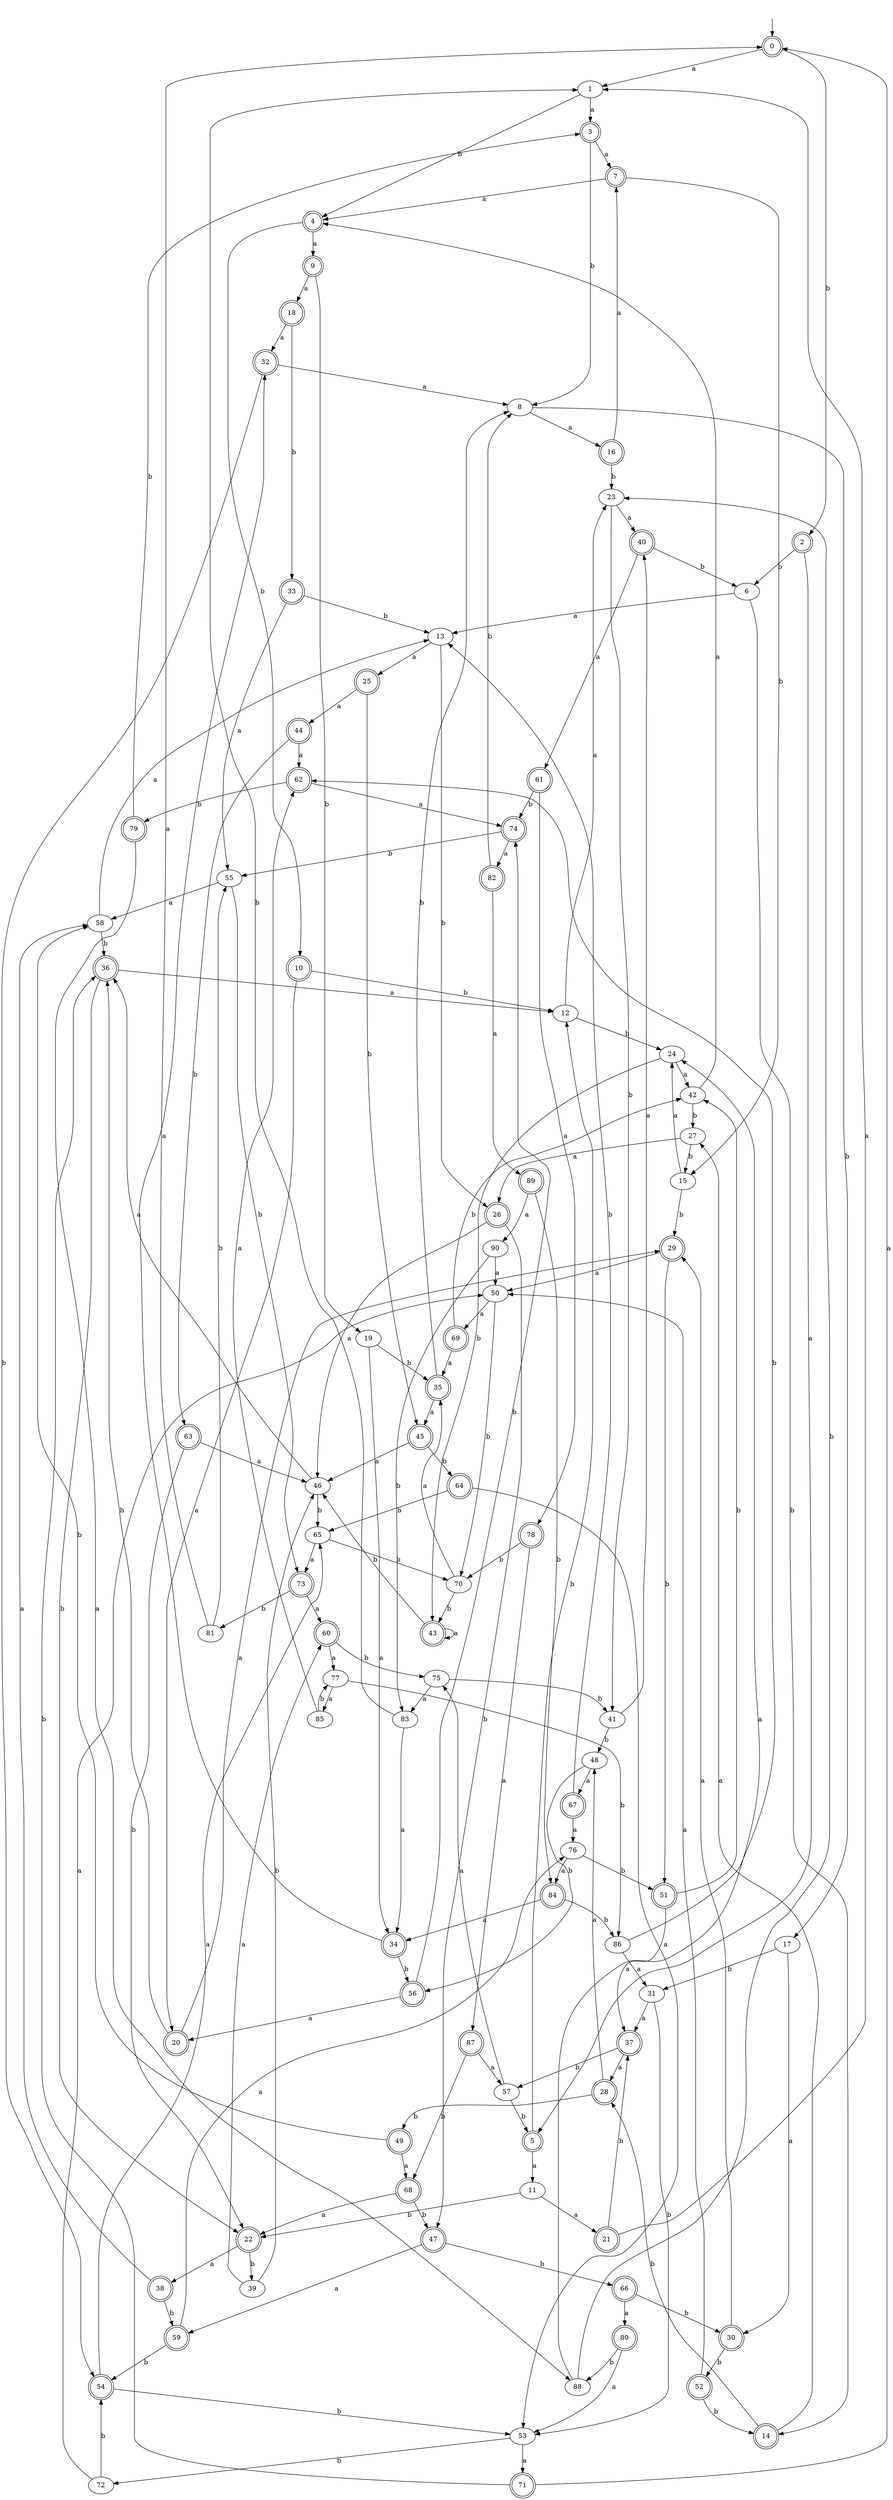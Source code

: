 digraph RandomDFA {
  __start0 [label="", shape=none];
  __start0 -> 0 [label=""];
  0 [shape=circle] [shape=doublecircle]
  0 -> 1 [label="a"]
  0 -> 2 [label="b"]
  1
  1 -> 3 [label="a"]
  1 -> 4 [label="b"]
  2 [shape=doublecircle]
  2 -> 5 [label="a"]
  2 -> 6 [label="b"]
  3 [shape=doublecircle]
  3 -> 7 [label="a"]
  3 -> 8 [label="b"]
  4 [shape=doublecircle]
  4 -> 9 [label="a"]
  4 -> 10 [label="b"]
  5 [shape=doublecircle]
  5 -> 11 [label="a"]
  5 -> 12 [label="b"]
  6
  6 -> 13 [label="a"]
  6 -> 14 [label="b"]
  7 [shape=doublecircle]
  7 -> 4 [label="a"]
  7 -> 15 [label="b"]
  8
  8 -> 16 [label="a"]
  8 -> 17 [label="b"]
  9 [shape=doublecircle]
  9 -> 18 [label="a"]
  9 -> 19 [label="b"]
  10 [shape=doublecircle]
  10 -> 20 [label="a"]
  10 -> 12 [label="b"]
  11
  11 -> 21 [label="a"]
  11 -> 22 [label="b"]
  12
  12 -> 23 [label="a"]
  12 -> 24 [label="b"]
  13
  13 -> 25 [label="a"]
  13 -> 26 [label="b"]
  14 [shape=doublecircle]
  14 -> 27 [label="a"]
  14 -> 28 [label="b"]
  15
  15 -> 24 [label="a"]
  15 -> 29 [label="b"]
  16 [shape=doublecircle]
  16 -> 7 [label="a"]
  16 -> 23 [label="b"]
  17
  17 -> 30 [label="a"]
  17 -> 31 [label="b"]
  18 [shape=doublecircle]
  18 -> 32 [label="a"]
  18 -> 33 [label="b"]
  19
  19 -> 34 [label="a"]
  19 -> 35 [label="b"]
  20 [shape=doublecircle]
  20 -> 29 [label="a"]
  20 -> 36 [label="b"]
  21 [shape=doublecircle]
  21 -> 1 [label="a"]
  21 -> 37 [label="b"]
  22 [shape=doublecircle]
  22 -> 38 [label="a"]
  22 -> 39 [label="b"]
  23
  23 -> 40 [label="a"]
  23 -> 41 [label="b"]
  24
  24 -> 42 [label="a"]
  24 -> 43 [label="b"]
  25 [shape=doublecircle]
  25 -> 44 [label="a"]
  25 -> 45 [label="b"]
  26 [shape=doublecircle]
  26 -> 46 [label="a"]
  26 -> 47 [label="b"]
  27
  27 -> 26 [label="a"]
  27 -> 15 [label="b"]
  28 [shape=doublecircle]
  28 -> 48 [label="a"]
  28 -> 49 [label="b"]
  29 [shape=doublecircle]
  29 -> 50 [label="a"]
  29 -> 51 [label="b"]
  30 [shape=doublecircle]
  30 -> 29 [label="a"]
  30 -> 52 [label="b"]
  31
  31 -> 37 [label="a"]
  31 -> 53 [label="b"]
  32 [shape=doublecircle]
  32 -> 8 [label="a"]
  32 -> 54 [label="b"]
  33 [shape=doublecircle]
  33 -> 55 [label="a"]
  33 -> 13 [label="b"]
  34 [shape=doublecircle]
  34 -> 32 [label="a"]
  34 -> 56 [label="b"]
  35 [shape=doublecircle]
  35 -> 45 [label="a"]
  35 -> 8 [label="b"]
  36 [shape=doublecircle]
  36 -> 12 [label="a"]
  36 -> 22 [label="b"]
  37 [shape=doublecircle]
  37 -> 28 [label="a"]
  37 -> 57 [label="b"]
  38 [shape=doublecircle]
  38 -> 58 [label="a"]
  38 -> 59 [label="b"]
  39
  39 -> 60 [label="a"]
  39 -> 46 [label="b"]
  40 [shape=doublecircle]
  40 -> 61 [label="a"]
  40 -> 6 [label="b"]
  41
  41 -> 40 [label="a"]
  41 -> 48 [label="b"]
  42
  42 -> 4 [label="a"]
  42 -> 27 [label="b"]
  43 [shape=doublecircle]
  43 -> 43 [label="a"]
  43 -> 46 [label="b"]
  44 [shape=doublecircle]
  44 -> 62 [label="a"]
  44 -> 63 [label="b"]
  45 [shape=doublecircle]
  45 -> 46 [label="a"]
  45 -> 64 [label="b"]
  46
  46 -> 36 [label="a"]
  46 -> 65 [label="b"]
  47 [shape=doublecircle]
  47 -> 59 [label="a"]
  47 -> 66 [label="b"]
  48
  48 -> 67 [label="a"]
  48 -> 56 [label="b"]
  49 [shape=doublecircle]
  49 -> 68 [label="a"]
  49 -> 58 [label="b"]
  50
  50 -> 69 [label="a"]
  50 -> 70 [label="b"]
  51 [shape=doublecircle]
  51 -> 37 [label="a"]
  51 -> 42 [label="b"]
  52 [shape=doublecircle]
  52 -> 50 [label="a"]
  52 -> 14 [label="b"]
  53
  53 -> 71 [label="a"]
  53 -> 72 [label="b"]
  54 [shape=doublecircle]
  54 -> 65 [label="a"]
  54 -> 53 [label="b"]
  55
  55 -> 58 [label="a"]
  55 -> 73 [label="b"]
  56 [shape=doublecircle]
  56 -> 20 [label="a"]
  56 -> 74 [label="b"]
  57
  57 -> 75 [label="a"]
  57 -> 5 [label="b"]
  58
  58 -> 13 [label="a"]
  58 -> 36 [label="b"]
  59 [shape=doublecircle]
  59 -> 76 [label="a"]
  59 -> 54 [label="b"]
  60 [shape=doublecircle]
  60 -> 77 [label="a"]
  60 -> 75 [label="b"]
  61 [shape=doublecircle]
  61 -> 78 [label="a"]
  61 -> 74 [label="b"]
  62 [shape=doublecircle]
  62 -> 74 [label="a"]
  62 -> 79 [label="b"]
  63 [shape=doublecircle]
  63 -> 46 [label="a"]
  63 -> 22 [label="b"]
  64 [shape=doublecircle]
  64 -> 53 [label="a"]
  64 -> 65 [label="b"]
  65
  65 -> 73 [label="a"]
  65 -> 70 [label="b"]
  66 [shape=doublecircle]
  66 -> 80 [label="a"]
  66 -> 30 [label="b"]
  67 [shape=doublecircle]
  67 -> 76 [label="a"]
  67 -> 13 [label="b"]
  68 [shape=doublecircle]
  68 -> 22 [label="a"]
  68 -> 47 [label="b"]
  69 [shape=doublecircle]
  69 -> 35 [label="a"]
  69 -> 42 [label="b"]
  70
  70 -> 35 [label="a"]
  70 -> 43 [label="b"]
  71 [shape=doublecircle]
  71 -> 0 [label="a"]
  71 -> 36 [label="b"]
  72
  72 -> 50 [label="a"]
  72 -> 54 [label="b"]
  73 [shape=doublecircle]
  73 -> 60 [label="a"]
  73 -> 81 [label="b"]
  74 [shape=doublecircle]
  74 -> 82 [label="a"]
  74 -> 55 [label="b"]
  75
  75 -> 83 [label="a"]
  75 -> 41 [label="b"]
  76
  76 -> 84 [label="a"]
  76 -> 51 [label="b"]
  77
  77 -> 85 [label="a"]
  77 -> 86 [label="b"]
  78 [shape=doublecircle]
  78 -> 87 [label="a"]
  78 -> 70 [label="b"]
  79 [shape=doublecircle]
  79 -> 88 [label="a"]
  79 -> 3 [label="b"]
  80 [shape=doublecircle]
  80 -> 53 [label="a"]
  80 -> 88 [label="b"]
  81
  81 -> 0 [label="a"]
  81 -> 55 [label="b"]
  82 [shape=doublecircle]
  82 -> 89 [label="a"]
  82 -> 8 [label="b"]
  83
  83 -> 34 [label="a"]
  83 -> 1 [label="b"]
  84 [shape=doublecircle]
  84 -> 34 [label="a"]
  84 -> 86 [label="b"]
  85
  85 -> 62 [label="a"]
  85 -> 77 [label="b"]
  86
  86 -> 31 [label="a"]
  86 -> 62 [label="b"]
  87 [shape=doublecircle]
  87 -> 57 [label="a"]
  87 -> 68 [label="b"]
  88
  88 -> 24 [label="a"]
  88 -> 23 [label="b"]
  89 [shape=doublecircle]
  89 -> 90 [label="a"]
  89 -> 84 [label="b"]
  90
  90 -> 50 [label="a"]
  90 -> 83 [label="b"]
}
